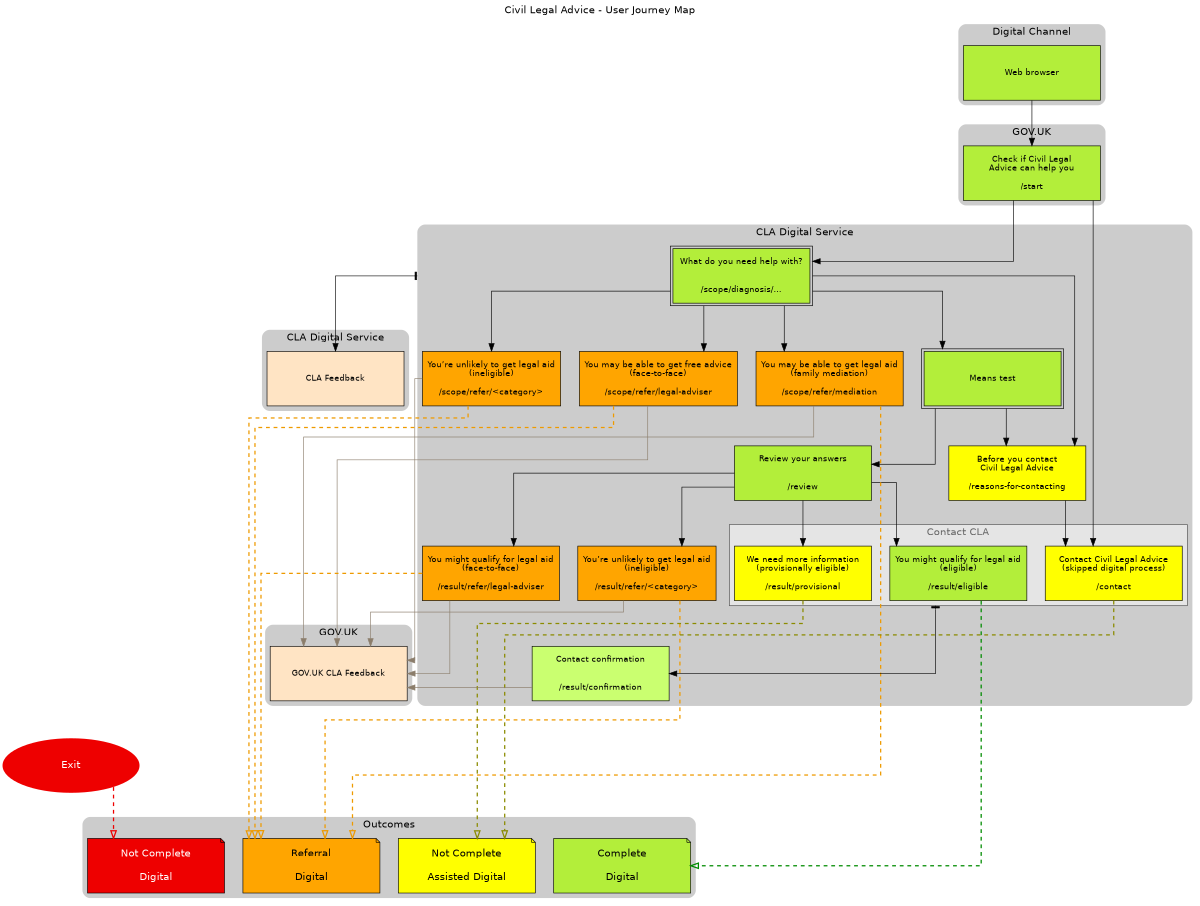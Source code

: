 digraph CLA_User_Journey {
	compound 	= true
	labelloc 	= t
	ordering 	= out
	splines 	= ortho
	nodesep		= .4
	ranksep 	= .4

	label 		= "Civil Legal Advice - User Journey Map"
	fontsize	= 16
	size 		= "8x11"

	graph  [ style="rounded, filled" fillcolor=grey80 fontname=Helvetica penwidth=0 ]
	node   [ shape=box style=filled fillcolor=olivedrab2 fontname=Helvetica fontsize=13 height=1.2 width=3 ]
	edge   [ minlen=2 arrowsize=1.2 fontname=Helvetica fontsize=12 fontcolor=grey40 ]

	subgraph cluster_digital_channel {
		label="Digital Channel"

		Browser [ label = "Web browser" ]
	}

	subgraph cluster_govuk_start {
		label = "GOV.UK"

		CLA_Start [ label="Check if Civil Legal\nAdvice can help you\n\n/start" ]
	}

	subgraph cluster_govuk_end {
		label = "GOV.UK"

		GOVUK_CLA_Feedback [ label="GOV.UK CLA Feedback" fillcolor=bisque ]
	}

	subgraph cluster_cla_digital_service {
		label="CLA Digital Service"

        CLA_Scope_Diagnosis [ label="What do you need help with?\n\n\n/scope/diagnosis/…" peripheries=2 ]
		CLA_Means_Test [ label="Means test" peripheries=2 ]

		CLA_Review_Answers [ label="Review your answers\n\n\n/review" ]

        CLA_Scope_Ineligible [ label="You’re unlikely to get legal aid\n(ineligible)\n\n/scope/refer/<category>" fillcolor=orange ]
        CLA_Scope_Face_To_Face [ label="You may be able to get free advice\n(face-to-face)\n\n/scope/refer/legal-adviser" fillcolor=orange ]
        CLA_Scope_Mediation [ label="You may be able to get legal aid\n(family mediation)\n\n/scope/refer/mediation" fillcolor=orange ]
        CLA_Result_Ineligible [ label="You’re unlikely to get legal aid\n(ineligible)\n\n/result/refer/<category>" fillcolor=orange ]
		CLA_Result_Find_Legal_Adviser [ label="You might qualify for legal aid\n(face-to-face)\n\n/result/refer/legal-adviser" fillcolor=orange ]

		subgraph cluster_contact {
			label = "Contact CLA"
			style=filled
			penwidth=1
			color=grey30
			fontcolor=grey40
			fillcolor=grey90

			CLA_Result_Eligible [ label="You might qualify for legal aid\n(eligible)\n\n/result/eligible" ]
			CLA_Result_Eligible_More_Info [ label="We need more information\n(provisionally eligible)\n\n/result/provisional" fillcolor=yellow ]
			CLA_Contact [ label="Contact Civil Legal Advice\n(skipped digital process)\n\n/contact" fillcolor=yellow ]
		}

        CLA_Reasons_For_Contacting [ label="Before you contact\nCivil Legal Advice\n\n/reasons-for-contacting" fillcolor=yellow ]

		CLA_Contact_Confirmation [ label="Contact confirmation\n\n\n/result/confirmation" fillcolor="darkolivegreen1" ]
	}

	subgraph cluster_outcomes {
		label = "Outcomes"

		Not_Complete_Digital [ shape=note fontcolor=white fontsize=16 label="Not Complete\n\nDigital" fillcolor=red2 ]
		Not_Complete_Assisted_Digital [ shape=note fontsize=16 label="Not Complete\n\nAssisted Digital" fillcolor=yellow ]
		Complete_Digital [ shape=note fontsize=16 label="Complete\n\nDigital" fillcolor=olivedrab2 ]
		Referral_Digital [ shape=note fontsize=16 label="Referral\n\nDigital" fillcolor=orange ]
	}

    subgraph cluster_cla_digital_service_feedback {
        label = "CLA Digital Service"

        CLA_Feedback [ label="CLA Feedback" fillcolor=bisque ]
    }

    Exit [ shape=oval fontcolor=white fontsize=16 label="Exit" fillcolor=red2 penwidth=0 ]


	// Connections
	// -----------

	// Digital journey start
	Browser -> CLA_Start

	// GOV.UK journey
	CLA_Start -> { CLA_Scope_Diagnosis CLA_Contact }

	// CLA in scope
	CLA_Scope_Diagnosis -> CLA_Means_Test -> CLA_Review_Answers

	// Outcomes
	CLA_Review_Answers -> {
		CLA_Result_Eligible
		CLA_Result_Eligible_More_Info
		CLA_Result_Ineligible
        CLA_Result_Find_Legal_Adviser
	}

    CLA_Scope_Diagnosis -> CLA_Scope_Ineligible

	// User journey problem (skip to contact)
	{ CLA_Scope_Diagnosis, CLA_Means_Test } -> CLA_Reasons_For_Contacting
    CLA_Reasons_For_Contacting -> CLA_Contact

	// Confirmations
	CLA_Result_Eligible -> CLA_Contact_Confirmation [ ltail=cluster_contact arrowtail=tee dir=both ]

	// Out of scope for CLA
    CLA_Scope_Diagnosis -> { CLA_Scope_Mediation CLA_Scope_Face_To_Face }

	// CLA Feedback
    CLA_Scope_Diagnosis -> CLA_Feedback [ arrowtail=tee dir=both ltail=cluster_cla_digital_service ]

	// GOV.UK CLA Feedback
	{
        CLA_Scope_Ineligible
		CLA_Scope_Face_To_Face
        CLA_Scope_Mediation
		CLA_Contact_Confirmation
        CLA_Result_Ineligible
        CLA_Result_Find_Legal_Adviser
	} -> GOVUK_CLA_Feedback [ color=bisque4 ]

	// Not Complete - user 'bails out'
	CLA_Scope_Diagnosis -> Exit [ style=invis ]
	GOVUK_CLA_Feedback -> Exit [ style=invis ]

	// Outcome categories
	Exit -> Not_Complete_Digital [ color=red2 style="dashed,bold" fillcolor=none ]

	CLA_Result_Eligible -> Complete_Digital [ color=green4 style="dashed,bold" fillcolor=none ]

	{
		CLA_Result_Eligible_More_Info
		CLA_Contact
	} -> Not_Complete_Assisted_Digital [ color=yellow4 style="dashed,bold" fillcolor=none ]

	{
        CLA_Scope_Ineligible
        CLA_Scope_Face_To_Face
        CLA_Scope_Mediation
		CLA_Result_Ineligible
        CLA_Result_Find_Legal_Adviser
	} -> Referral_Digital [ color=orange2 style="dashed,bold" fillcolor=none ]
}
